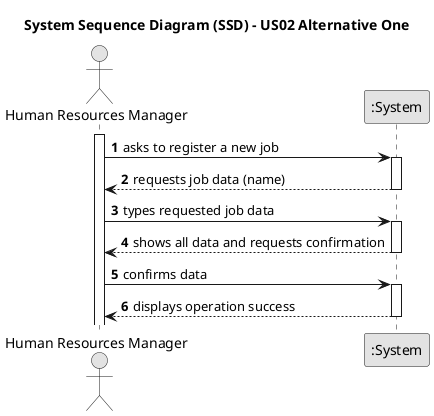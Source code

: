 @startuml
skinparam monochrome true
skinparam packageStyle rectangle
skinparam shadowing false

title System Sequence Diagram (SSD) - US02 Alternative One

autonumber

actor "Human Resources Manager" as Employee
participant ":System" as System

activate Employee

    Employee -> System : asks to register a new job
    activate System

        System --> Employee : requests job data (name)
    deactivate System

    Employee -> System : types requested job data
    activate System

    System --> Employee : shows all data and requests confirmation
    deactivate System

    Employee -> System : confirms data
    activate System

        System --> Employee : displays operation success
    deactivate System

@enduml
@startuml
skinparam monochrome true
skinparam packageStyle rectangle
skinparam shadowing false

title System Sequence Diagram (SSD) - US03 Alternative Two

autonumber

actor "Human Resources Management" as Employee
participant ":System" as System

activate Employee

    Employee -> System : asks to register a collaborator to a job
    activate System

        System --> Employee : shows job categories list and asks to select one
    deactivate System

    Employee -> System : selects job category
    activate System

        System --> Employee : shows employees and asks to assign one to the job
    deactivate System

    Employee -> System : selects employee
    activate System

        System --> Employee : shows all data and requests confirmation
    deactivate System

    Employee -> System : confirms data
    activate System

        System --> Employee : displays operation success
    deactivate System
@enduml
@startuml
skinparam monochrome true
skinparam packageStyle rectangle
skinparam shadowing false

title System Sequence Diagram (SSD) - US02 Alternative One

autonumber

actor "Human Resources Manager" as Employee
participant ":System" as System

activate Employee

    Employee -> System : asks to register a new job
    activate System

        System --> Employee : requests job data (i.e. job type, duration, cost, description)
    deactivate System

    Employee -> System : types requested job data
    activate System

        System --> Employee : shows jobs category list and asks to select one
    deactivate System

    Employee -> System : selects one job category
    activate System

        System --> Employee : shows all data and requests confirmation
    deactivate System

    Employee -> System : confirms data
    activate System

        System --> Employee : displays operation success
    deactivate System

@enduml